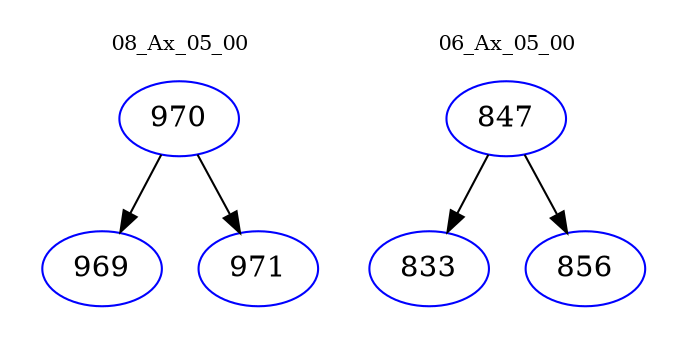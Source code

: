 digraph{
subgraph cluster_0 {
color = white
label = "08_Ax_05_00";
fontsize=10;
T0_970 [label="970", color="blue"]
T0_970 -> T0_969 [color="black"]
T0_969 [label="969", color="blue"]
T0_970 -> T0_971 [color="black"]
T0_971 [label="971", color="blue"]
}
subgraph cluster_1 {
color = white
label = "06_Ax_05_00";
fontsize=10;
T1_847 [label="847", color="blue"]
T1_847 -> T1_833 [color="black"]
T1_833 [label="833", color="blue"]
T1_847 -> T1_856 [color="black"]
T1_856 [label="856", color="blue"]
}
}
